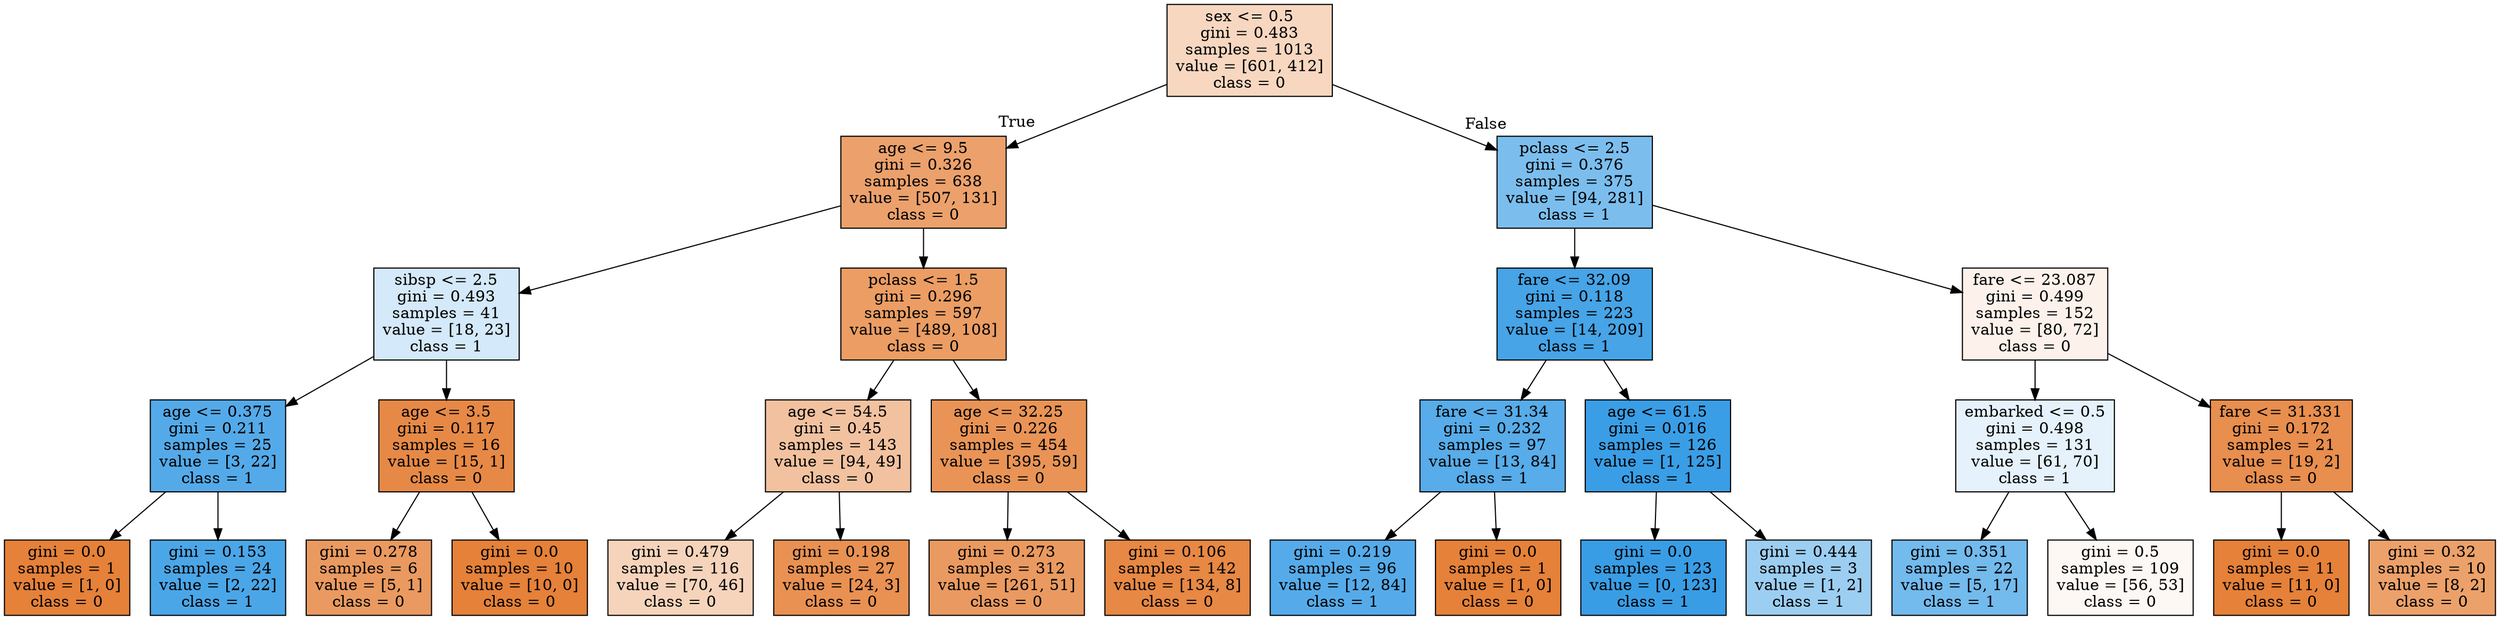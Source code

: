 digraph Tree {
node [shape=box, style="filled", color="black"] ;
graph [ranksep=equally, splines=polyline] ;
0 [label="sex <= 0.5\ngini = 0.483\nsamples = 1013\nvalue = [601, 412]\nclass = 0", fillcolor="#e5813950"] ;
1 [label="age <= 9.5\ngini = 0.326\nsamples = 638\nvalue = [507, 131]\nclass = 0", fillcolor="#e58139bd"] ;
0 -> 1 [labeldistance=2.5, labelangle=45, headlabel="True"] ;
2 [label="sibsp <= 2.5\ngini = 0.493\nsamples = 41\nvalue = [18, 23]\nclass = 1", fillcolor="#399de537"] ;
1 -> 2 ;
3 [label="age <= 0.375\ngini = 0.211\nsamples = 25\nvalue = [3, 22]\nclass = 1", fillcolor="#399de5dc"] ;
2 -> 3 ;
4 [label="gini = 0.0\nsamples = 1\nvalue = [1, 0]\nclass = 0", fillcolor="#e58139ff"] ;
3 -> 4 ;
5 [label="gini = 0.153\nsamples = 24\nvalue = [2, 22]\nclass = 1", fillcolor="#399de5e8"] ;
3 -> 5 ;
6 [label="age <= 3.5\ngini = 0.117\nsamples = 16\nvalue = [15, 1]\nclass = 0", fillcolor="#e58139ee"] ;
2 -> 6 ;
7 [label="gini = 0.278\nsamples = 6\nvalue = [5, 1]\nclass = 0", fillcolor="#e58139cc"] ;
6 -> 7 ;
8 [label="gini = 0.0\nsamples = 10\nvalue = [10, 0]\nclass = 0", fillcolor="#e58139ff"] ;
6 -> 8 ;
9 [label="pclass <= 1.5\ngini = 0.296\nsamples = 597\nvalue = [489, 108]\nclass = 0", fillcolor="#e58139c7"] ;
1 -> 9 ;
10 [label="age <= 54.5\ngini = 0.45\nsamples = 143\nvalue = [94, 49]\nclass = 0", fillcolor="#e581397a"] ;
9 -> 10 ;
11 [label="gini = 0.479\nsamples = 116\nvalue = [70, 46]\nclass = 0", fillcolor="#e5813957"] ;
10 -> 11 ;
12 [label="gini = 0.198\nsamples = 27\nvalue = [24, 3]\nclass = 0", fillcolor="#e58139df"] ;
10 -> 12 ;
13 [label="age <= 32.25\ngini = 0.226\nsamples = 454\nvalue = [395, 59]\nclass = 0", fillcolor="#e58139d9"] ;
9 -> 13 ;
14 [label="gini = 0.273\nsamples = 312\nvalue = [261, 51]\nclass = 0", fillcolor="#e58139cd"] ;
13 -> 14 ;
15 [label="gini = 0.106\nsamples = 142\nvalue = [134, 8]\nclass = 0", fillcolor="#e58139f0"] ;
13 -> 15 ;
16 [label="pclass <= 2.5\ngini = 0.376\nsamples = 375\nvalue = [94, 281]\nclass = 1", fillcolor="#399de5aa"] ;
0 -> 16 [labeldistance=2.5, labelangle=-45, headlabel="False"] ;
17 [label="fare <= 32.09\ngini = 0.118\nsamples = 223\nvalue = [14, 209]\nclass = 1", fillcolor="#399de5ee"] ;
16 -> 17 ;
18 [label="fare <= 31.34\ngini = 0.232\nsamples = 97\nvalue = [13, 84]\nclass = 1", fillcolor="#399de5d8"] ;
17 -> 18 ;
19 [label="gini = 0.219\nsamples = 96\nvalue = [12, 84]\nclass = 1", fillcolor="#399de5db"] ;
18 -> 19 ;
20 [label="gini = 0.0\nsamples = 1\nvalue = [1, 0]\nclass = 0", fillcolor="#e58139ff"] ;
18 -> 20 ;
21 [label="age <= 61.5\ngini = 0.016\nsamples = 126\nvalue = [1, 125]\nclass = 1", fillcolor="#399de5fd"] ;
17 -> 21 ;
22 [label="gini = 0.0\nsamples = 123\nvalue = [0, 123]\nclass = 1", fillcolor="#399de5ff"] ;
21 -> 22 ;
23 [label="gini = 0.444\nsamples = 3\nvalue = [1, 2]\nclass = 1", fillcolor="#399de57f"] ;
21 -> 23 ;
24 [label="fare <= 23.087\ngini = 0.499\nsamples = 152\nvalue = [80, 72]\nclass = 0", fillcolor="#e5813919"] ;
16 -> 24 ;
25 [label="embarked <= 0.5\ngini = 0.498\nsamples = 131\nvalue = [61, 70]\nclass = 1", fillcolor="#399de521"] ;
24 -> 25 ;
26 [label="gini = 0.351\nsamples = 22\nvalue = [5, 17]\nclass = 1", fillcolor="#399de5b4"] ;
25 -> 26 ;
27 [label="gini = 0.5\nsamples = 109\nvalue = [56, 53]\nclass = 0", fillcolor="#e581390e"] ;
25 -> 27 ;
28 [label="fare <= 31.331\ngini = 0.172\nsamples = 21\nvalue = [19, 2]\nclass = 0", fillcolor="#e58139e4"] ;
24 -> 28 ;
29 [label="gini = 0.0\nsamples = 11\nvalue = [11, 0]\nclass = 0", fillcolor="#e58139ff"] ;
28 -> 29 ;
30 [label="gini = 0.32\nsamples = 10\nvalue = [8, 2]\nclass = 0", fillcolor="#e58139bf"] ;
28 -> 30 ;
{rank=same ; 0} ;
{rank=same ; 1; 16} ;
{rank=same ; 2; 9; 17; 24} ;
{rank=same ; 3; 6; 10; 13; 18; 21; 25; 28} ;
{rank=same ; 4; 5; 7; 8; 11; 12; 14; 15; 19; 20; 22; 23; 26; 27; 29; 30} ;
}